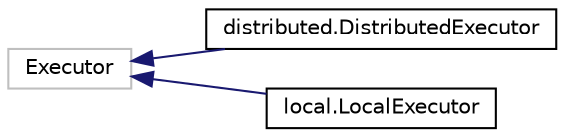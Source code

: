 digraph "Graphical Class Hierarchy"
{
 // LATEX_PDF_SIZE
  edge [fontname="Helvetica",fontsize="10",labelfontname="Helvetica",labelfontsize="10"];
  node [fontname="Helvetica",fontsize="10",shape=record];
  rankdir="LR";
  Node16055 [label="Executor",height=0.2,width=0.4,color="grey75", fillcolor="white", style="filled",tooltip=" "];
  Node16055 -> Node0 [dir="back",color="midnightblue",fontsize="10",style="solid",fontname="Helvetica"];
  Node0 [label="distributed.DistributedExecutor",height=0.2,width=0.4,color="black", fillcolor="white", style="filled",URL="$classdistributed_1_1DistributedExecutor.html",tooltip=" "];
  Node16055 -> Node16057 [dir="back",color="midnightblue",fontsize="10",style="solid",fontname="Helvetica"];
  Node16057 [label="local.LocalExecutor",height=0.2,width=0.4,color="black", fillcolor="white", style="filled",URL="$classlocal_1_1LocalExecutor.html",tooltip=" "];
}
